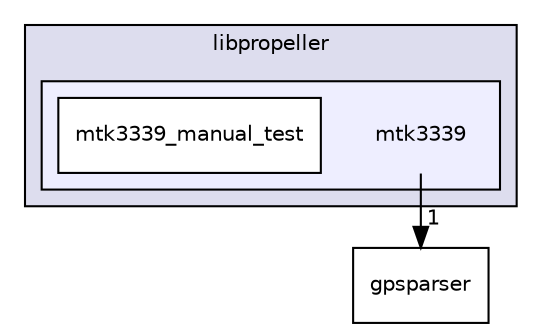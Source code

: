 digraph "mtk3339" {
  compound=true
  node [ fontsize="10", fontname="Helvetica"];
  edge [ labelfontsize="10", labelfontname="Helvetica"];
  subgraph clusterdir_34d10b20358c807fff993149200b6a31 {
    graph [ bgcolor="#ddddee", pencolor="black", label="libpropeller" fontname="Helvetica", fontsize="10", URL="dir_34d10b20358c807fff993149200b6a31.html"]
  subgraph clusterdir_86f07506baa7ec145fbdcc8afbd18f57 {
    graph [ bgcolor="#eeeeff", pencolor="black", label="" URL="dir_86f07506baa7ec145fbdcc8afbd18f57.html"];
    dir_86f07506baa7ec145fbdcc8afbd18f57 [shape=plaintext label="mtk3339"];
    dir_89a4981dac6d48552e1fa6618eb01a05 [shape=box label="mtk3339_manual_test" color="black" fillcolor="white" style="filled" URL="dir_89a4981dac6d48552e1fa6618eb01a05.html"];
  }
  }
  dir_bf344f9c6c32c2d52f143f81904c95da [shape=box label="gpsparser" URL="dir_bf344f9c6c32c2d52f143f81904c95da.html"];
  dir_86f07506baa7ec145fbdcc8afbd18f57->dir_bf344f9c6c32c2d52f143f81904c95da [headlabel="1", labeldistance=1.5 headhref="dir_000015_000007.html"];
}
